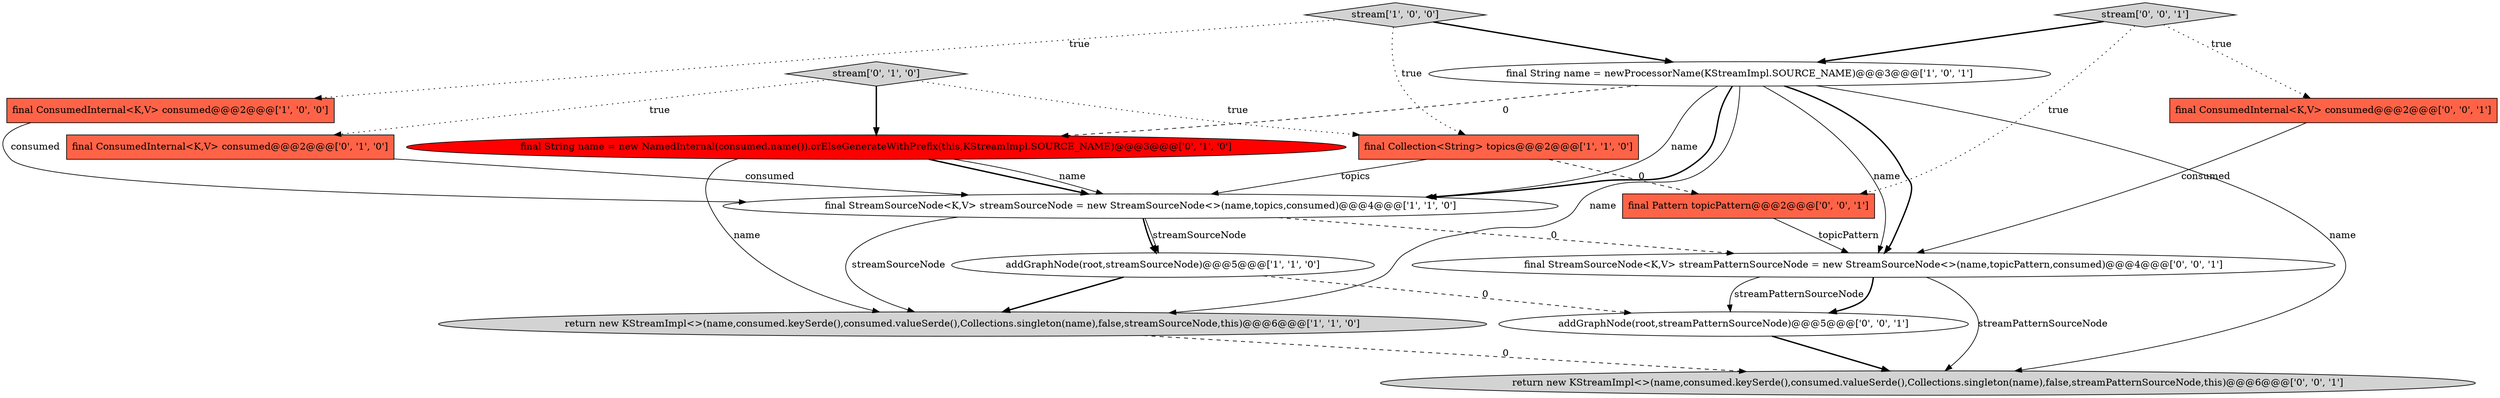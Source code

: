 digraph {
6 [style = filled, label = "stream['1', '0', '0']", fillcolor = lightgray, shape = diamond image = "AAA0AAABBB1BBB"];
5 [style = filled, label = "return new KStreamImpl<>(name,consumed.keySerde(),consumed.valueSerde(),Collections.singleton(name),false,streamSourceNode,this)@@@6@@@['1', '1', '0']", fillcolor = lightgray, shape = ellipse image = "AAA0AAABBB1BBB"];
9 [style = filled, label = "stream['0', '1', '0']", fillcolor = lightgray, shape = diamond image = "AAA0AAABBB2BBB"];
7 [style = filled, label = "final String name = new NamedInternal(consumed.name()).orElseGenerateWithPrefix(this,KStreamImpl.SOURCE_NAME)@@@3@@@['0', '1', '0']", fillcolor = red, shape = ellipse image = "AAA1AAABBB2BBB"];
13 [style = filled, label = "return new KStreamImpl<>(name,consumed.keySerde(),consumed.valueSerde(),Collections.singleton(name),false,streamPatternSourceNode,this)@@@6@@@['0', '0', '1']", fillcolor = lightgray, shape = ellipse image = "AAA0AAABBB3BBB"];
11 [style = filled, label = "addGraphNode(root,streamPatternSourceNode)@@@5@@@['0', '0', '1']", fillcolor = white, shape = ellipse image = "AAA0AAABBB3BBB"];
15 [style = filled, label = "stream['0', '0', '1']", fillcolor = lightgray, shape = diamond image = "AAA0AAABBB3BBB"];
3 [style = filled, label = "final Collection<String> topics@@@2@@@['1', '1', '0']", fillcolor = tomato, shape = box image = "AAA0AAABBB1BBB"];
4 [style = filled, label = "addGraphNode(root,streamSourceNode)@@@5@@@['1', '1', '0']", fillcolor = white, shape = ellipse image = "AAA0AAABBB1BBB"];
14 [style = filled, label = "final Pattern topicPattern@@@2@@@['0', '0', '1']", fillcolor = tomato, shape = box image = "AAA0AAABBB3BBB"];
1 [style = filled, label = "final String name = newProcessorName(KStreamImpl.SOURCE_NAME)@@@3@@@['1', '0', '1']", fillcolor = white, shape = ellipse image = "AAA0AAABBB1BBB"];
10 [style = filled, label = "final StreamSourceNode<K,V> streamPatternSourceNode = new StreamSourceNode<>(name,topicPattern,consumed)@@@4@@@['0', '0', '1']", fillcolor = white, shape = ellipse image = "AAA0AAABBB3BBB"];
0 [style = filled, label = "final ConsumedInternal<K,V> consumed@@@2@@@['1', '0', '0']", fillcolor = tomato, shape = box image = "AAA0AAABBB1BBB"];
12 [style = filled, label = "final ConsumedInternal<K,V> consumed@@@2@@@['0', '0', '1']", fillcolor = tomato, shape = box image = "AAA0AAABBB3BBB"];
8 [style = filled, label = "final ConsumedInternal<K,V> consumed@@@2@@@['0', '1', '0']", fillcolor = tomato, shape = box image = "AAA0AAABBB2BBB"];
2 [style = filled, label = "final StreamSourceNode<K,V> streamSourceNode = new StreamSourceNode<>(name,topics,consumed)@@@4@@@['1', '1', '0']", fillcolor = white, shape = ellipse image = "AAA0AAABBB1BBB"];
5->13 [style = dashed, label="0"];
1->5 [style = solid, label="name"];
10->13 [style = solid, label="streamPatternSourceNode"];
2->5 [style = solid, label="streamSourceNode"];
1->2 [style = solid, label="name"];
1->10 [style = solid, label="name"];
0->2 [style = solid, label="consumed"];
3->2 [style = solid, label="topics"];
12->10 [style = solid, label="consumed"];
15->14 [style = dotted, label="true"];
9->7 [style = bold, label=""];
2->4 [style = bold, label=""];
2->10 [style = dashed, label="0"];
9->8 [style = dotted, label="true"];
10->11 [style = solid, label="streamPatternSourceNode"];
6->1 [style = bold, label=""];
15->1 [style = bold, label=""];
14->10 [style = solid, label="topicPattern"];
7->2 [style = bold, label=""];
7->2 [style = solid, label="name"];
11->13 [style = bold, label=""];
1->13 [style = solid, label="name"];
2->4 [style = solid, label="streamSourceNode"];
15->12 [style = dotted, label="true"];
1->2 [style = bold, label=""];
6->0 [style = dotted, label="true"];
4->11 [style = dashed, label="0"];
1->7 [style = dashed, label="0"];
6->3 [style = dotted, label="true"];
3->14 [style = dashed, label="0"];
1->10 [style = bold, label=""];
4->5 [style = bold, label=""];
7->5 [style = solid, label="name"];
9->3 [style = dotted, label="true"];
8->2 [style = solid, label="consumed"];
10->11 [style = bold, label=""];
}
